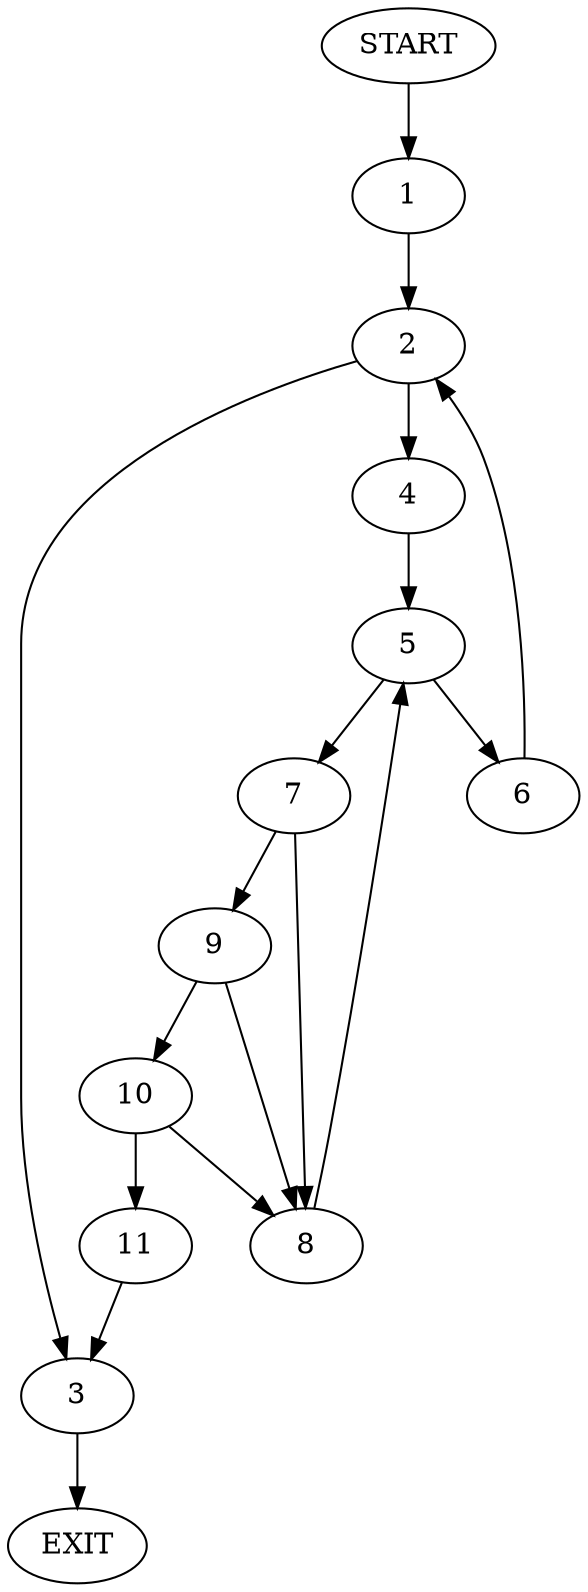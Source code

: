 digraph {
0 [label="START"]
12 [label="EXIT"]
0 -> 1
1 -> 2
2 -> 3
2 -> 4
3 -> 12
4 -> 5
5 -> 6
5 -> 7
7 -> 8
7 -> 9
6 -> 2
8 -> 5
9 -> 10
9 -> 8
10 -> 8
10 -> 11
11 -> 3
}
